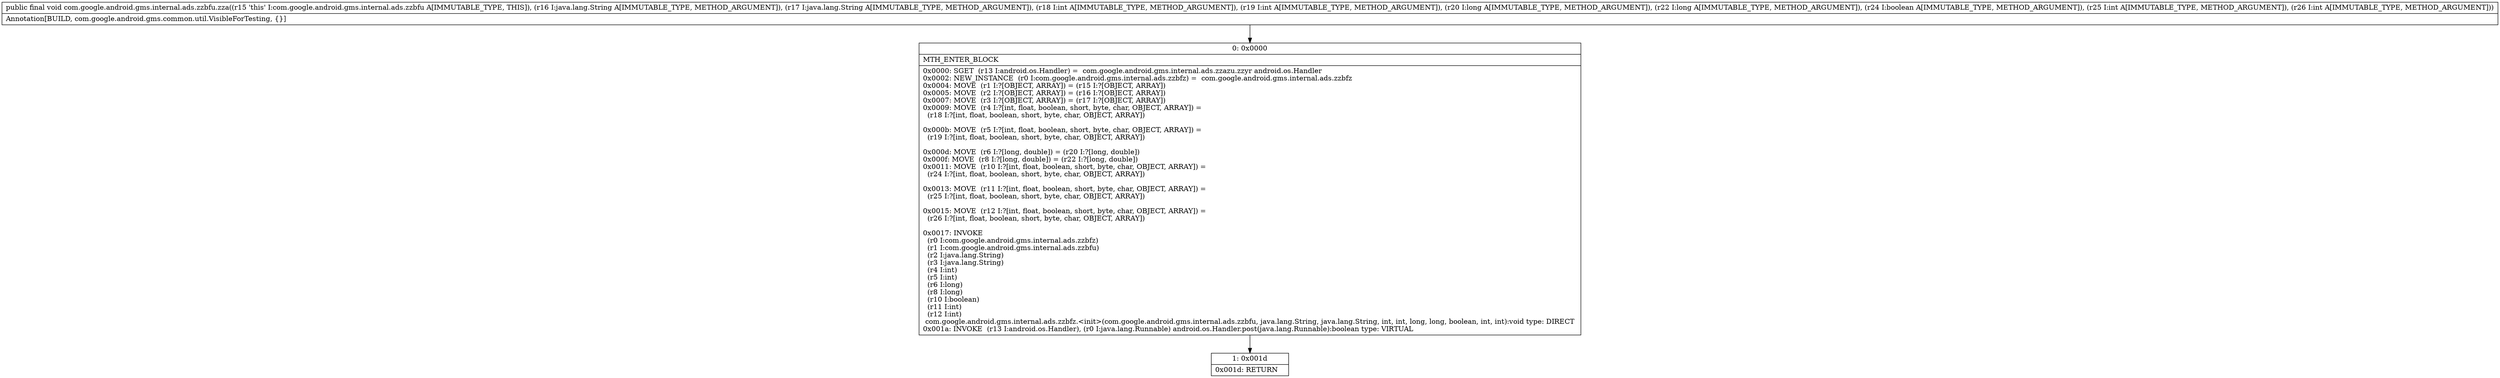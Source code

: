 digraph "CFG forcom.google.android.gms.internal.ads.zzbfu.zza(Ljava\/lang\/String;Ljava\/lang\/String;IIJJZII)V" {
Node_0 [shape=record,label="{0\:\ 0x0000|MTH_ENTER_BLOCK\l|0x0000: SGET  (r13 I:android.os.Handler) =  com.google.android.gms.internal.ads.zzazu.zzyr android.os.Handler \l0x0002: NEW_INSTANCE  (r0 I:com.google.android.gms.internal.ads.zzbfz) =  com.google.android.gms.internal.ads.zzbfz \l0x0004: MOVE  (r1 I:?[OBJECT, ARRAY]) = (r15 I:?[OBJECT, ARRAY]) \l0x0005: MOVE  (r2 I:?[OBJECT, ARRAY]) = (r16 I:?[OBJECT, ARRAY]) \l0x0007: MOVE  (r3 I:?[OBJECT, ARRAY]) = (r17 I:?[OBJECT, ARRAY]) \l0x0009: MOVE  (r4 I:?[int, float, boolean, short, byte, char, OBJECT, ARRAY]) = \l  (r18 I:?[int, float, boolean, short, byte, char, OBJECT, ARRAY])\l \l0x000b: MOVE  (r5 I:?[int, float, boolean, short, byte, char, OBJECT, ARRAY]) = \l  (r19 I:?[int, float, boolean, short, byte, char, OBJECT, ARRAY])\l \l0x000d: MOVE  (r6 I:?[long, double]) = (r20 I:?[long, double]) \l0x000f: MOVE  (r8 I:?[long, double]) = (r22 I:?[long, double]) \l0x0011: MOVE  (r10 I:?[int, float, boolean, short, byte, char, OBJECT, ARRAY]) = \l  (r24 I:?[int, float, boolean, short, byte, char, OBJECT, ARRAY])\l \l0x0013: MOVE  (r11 I:?[int, float, boolean, short, byte, char, OBJECT, ARRAY]) = \l  (r25 I:?[int, float, boolean, short, byte, char, OBJECT, ARRAY])\l \l0x0015: MOVE  (r12 I:?[int, float, boolean, short, byte, char, OBJECT, ARRAY]) = \l  (r26 I:?[int, float, boolean, short, byte, char, OBJECT, ARRAY])\l \l0x0017: INVOKE  \l  (r0 I:com.google.android.gms.internal.ads.zzbfz)\l  (r1 I:com.google.android.gms.internal.ads.zzbfu)\l  (r2 I:java.lang.String)\l  (r3 I:java.lang.String)\l  (r4 I:int)\l  (r5 I:int)\l  (r6 I:long)\l  (r8 I:long)\l  (r10 I:boolean)\l  (r11 I:int)\l  (r12 I:int)\l com.google.android.gms.internal.ads.zzbfz.\<init\>(com.google.android.gms.internal.ads.zzbfu, java.lang.String, java.lang.String, int, int, long, long, boolean, int, int):void type: DIRECT \l0x001a: INVOKE  (r13 I:android.os.Handler), (r0 I:java.lang.Runnable) android.os.Handler.post(java.lang.Runnable):boolean type: VIRTUAL \l}"];
Node_1 [shape=record,label="{1\:\ 0x001d|0x001d: RETURN   \l}"];
MethodNode[shape=record,label="{public final void com.google.android.gms.internal.ads.zzbfu.zza((r15 'this' I:com.google.android.gms.internal.ads.zzbfu A[IMMUTABLE_TYPE, THIS]), (r16 I:java.lang.String A[IMMUTABLE_TYPE, METHOD_ARGUMENT]), (r17 I:java.lang.String A[IMMUTABLE_TYPE, METHOD_ARGUMENT]), (r18 I:int A[IMMUTABLE_TYPE, METHOD_ARGUMENT]), (r19 I:int A[IMMUTABLE_TYPE, METHOD_ARGUMENT]), (r20 I:long A[IMMUTABLE_TYPE, METHOD_ARGUMENT]), (r22 I:long A[IMMUTABLE_TYPE, METHOD_ARGUMENT]), (r24 I:boolean A[IMMUTABLE_TYPE, METHOD_ARGUMENT]), (r25 I:int A[IMMUTABLE_TYPE, METHOD_ARGUMENT]), (r26 I:int A[IMMUTABLE_TYPE, METHOD_ARGUMENT]))  | Annotation[BUILD, com.google.android.gms.common.util.VisibleForTesting, \{\}]\l}"];
MethodNode -> Node_0;
Node_0 -> Node_1;
}

